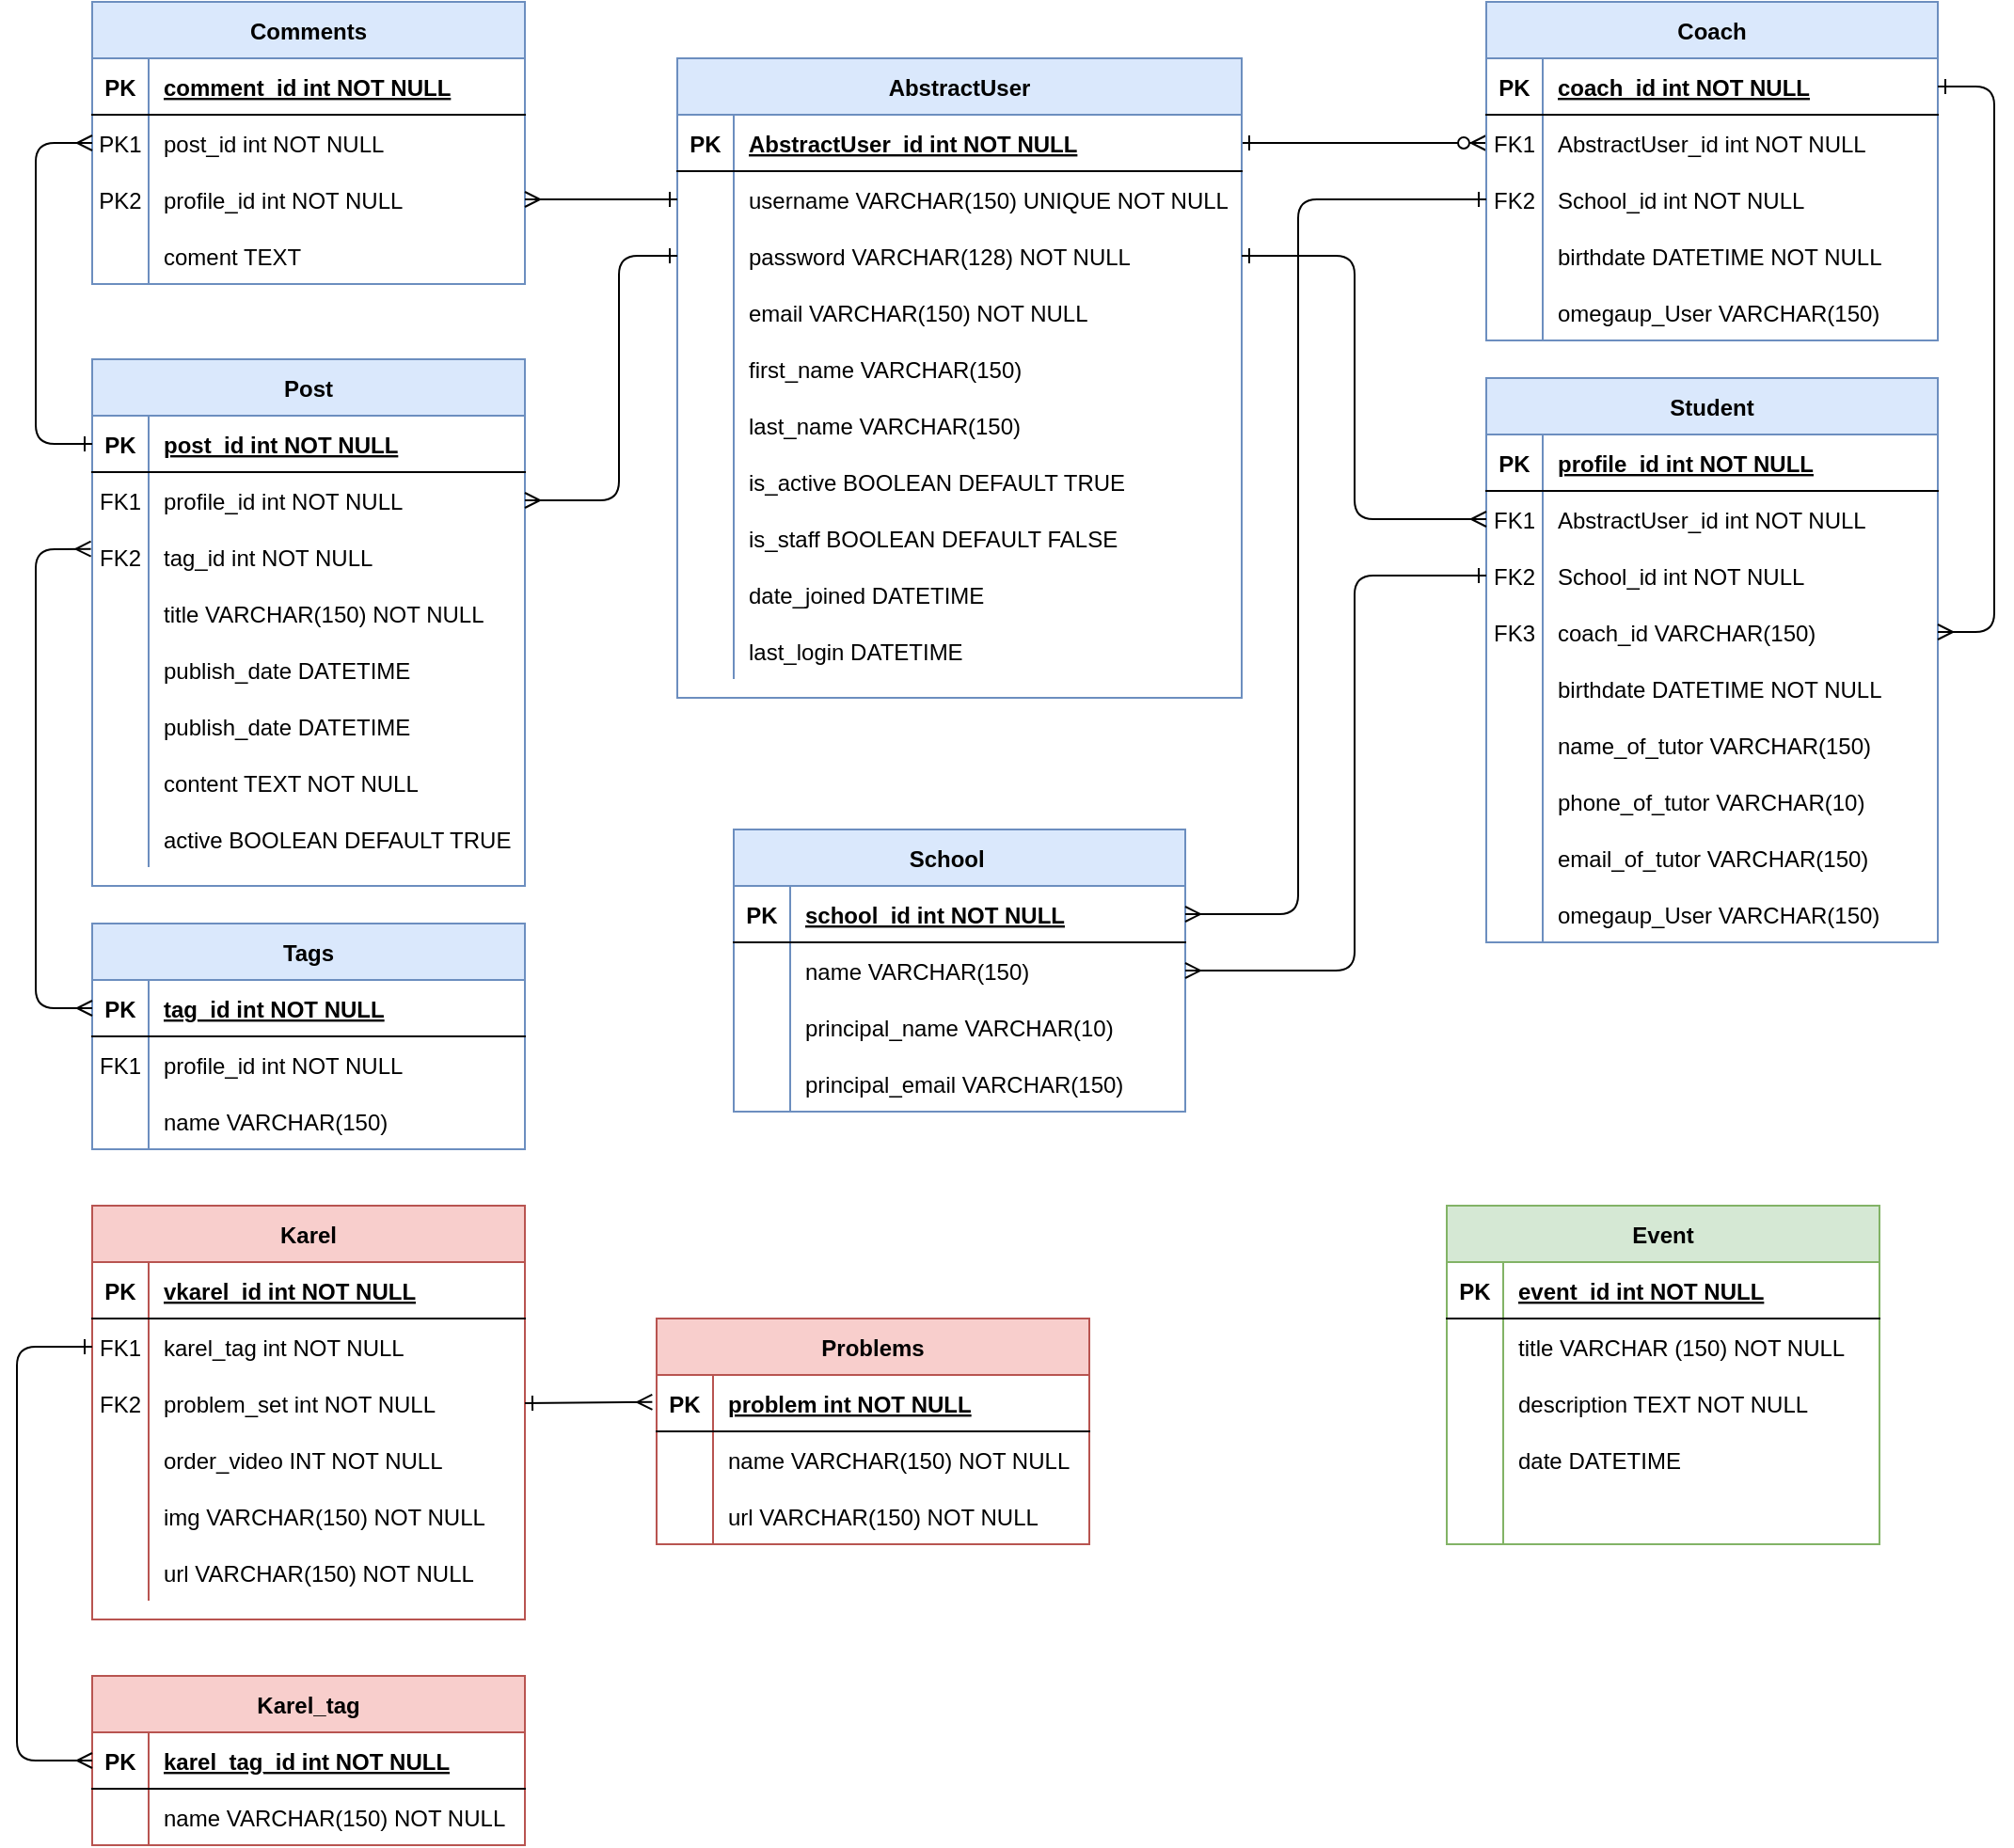 <mxfile version="13.9.0" type="github">
  <diagram id="R2lEEEUBdFMjLlhIrx00" name="Page-1">
    <mxGraphModel dx="3694" dy="1610" grid="1" gridSize="10" guides="1" tooltips="1" connect="1" arrows="1" fold="1" page="1" pageScale="1" pageWidth="850" pageHeight="1100" math="0" shadow="0" extFonts="Permanent Marker^https://fonts.googleapis.com/css?family=Permanent+Marker">
      <root>
        <mxCell id="0" />
        <mxCell id="1" parent="0" />
        <mxCell id="C-vyLk0tnHw3VtMMgP7b-1" value="" style="edgeStyle=entityRelationEdgeStyle;endArrow=ERzeroToMany;startArrow=ERone;endFill=1;startFill=0;entryX=0;entryY=0.5;entryDx=0;entryDy=0;" parent="1" source="C-vyLk0tnHw3VtMMgP7b-24" target="C-vyLk0tnHw3VtMMgP7b-6" edge="1">
          <mxGeometry width="100" height="100" relative="1" as="geometry">
            <mxPoint x="111" y="760" as="sourcePoint" />
            <mxPoint x="211" y="660" as="targetPoint" />
          </mxGeometry>
        </mxCell>
        <mxCell id="C-vyLk0tnHw3VtMMgP7b-2" value="Coach" style="shape=table;startSize=30;container=1;collapsible=1;childLayout=tableLayout;fixedRows=1;rowLines=0;fontStyle=1;align=center;resizeLast=1;fillColor=#dae8fc;strokeColor=#6c8ebf;" parent="1" vertex="1">
          <mxGeometry x="271" y="70" width="240" height="180" as="geometry" />
        </mxCell>
        <mxCell id="C-vyLk0tnHw3VtMMgP7b-3" value="" style="shape=partialRectangle;collapsible=0;dropTarget=0;pointerEvents=0;fillColor=none;points=[[0,0.5],[1,0.5]];portConstraint=eastwest;top=0;left=0;right=0;bottom=1;" parent="C-vyLk0tnHw3VtMMgP7b-2" vertex="1">
          <mxGeometry y="30" width="240" height="30" as="geometry" />
        </mxCell>
        <mxCell id="C-vyLk0tnHw3VtMMgP7b-4" value="PK" style="shape=partialRectangle;overflow=hidden;connectable=0;fillColor=none;top=0;left=0;bottom=0;right=0;fontStyle=1;" parent="C-vyLk0tnHw3VtMMgP7b-3" vertex="1">
          <mxGeometry width="30" height="30" as="geometry" />
        </mxCell>
        <mxCell id="C-vyLk0tnHw3VtMMgP7b-5" value="coach_id int NOT NULL " style="shape=partialRectangle;overflow=hidden;connectable=0;fillColor=none;top=0;left=0;bottom=0;right=0;align=left;spacingLeft=6;fontStyle=5;" parent="C-vyLk0tnHw3VtMMgP7b-3" vertex="1">
          <mxGeometry x="30" width="210" height="30" as="geometry" />
        </mxCell>
        <mxCell id="C-vyLk0tnHw3VtMMgP7b-6" value="" style="shape=partialRectangle;collapsible=0;dropTarget=0;pointerEvents=0;fillColor=none;points=[[0,0.5],[1,0.5]];portConstraint=eastwest;top=0;left=0;right=0;bottom=0;" parent="C-vyLk0tnHw3VtMMgP7b-2" vertex="1">
          <mxGeometry y="60" width="240" height="30" as="geometry" />
        </mxCell>
        <mxCell id="C-vyLk0tnHw3VtMMgP7b-7" value="FK1" style="shape=partialRectangle;overflow=hidden;connectable=0;fillColor=none;top=0;left=0;bottom=0;right=0;" parent="C-vyLk0tnHw3VtMMgP7b-6" vertex="1">
          <mxGeometry width="30" height="30" as="geometry" />
        </mxCell>
        <mxCell id="C-vyLk0tnHw3VtMMgP7b-8" value="AbstractUser_id int NOT NULL" style="shape=partialRectangle;overflow=hidden;connectable=0;fillColor=none;top=0;left=0;bottom=0;right=0;align=left;spacingLeft=6;" parent="C-vyLk0tnHw3VtMMgP7b-6" vertex="1">
          <mxGeometry x="30" width="210" height="30" as="geometry" />
        </mxCell>
        <mxCell id="--BRvfXDEVk3b3rCjcNm-38" value="" style="shape=partialRectangle;collapsible=0;dropTarget=0;pointerEvents=0;fillColor=none;points=[[0,0.5],[1,0.5]];portConstraint=eastwest;top=0;left=0;right=0;bottom=0;" vertex="1" parent="C-vyLk0tnHw3VtMMgP7b-2">
          <mxGeometry y="90" width="240" height="30" as="geometry" />
        </mxCell>
        <mxCell id="--BRvfXDEVk3b3rCjcNm-39" value="FK2" style="shape=partialRectangle;overflow=hidden;connectable=0;fillColor=none;top=0;left=0;bottom=0;right=0;" vertex="1" parent="--BRvfXDEVk3b3rCjcNm-38">
          <mxGeometry width="30" height="30" as="geometry" />
        </mxCell>
        <mxCell id="--BRvfXDEVk3b3rCjcNm-40" value="School_id int NOT NULL" style="shape=partialRectangle;overflow=hidden;connectable=0;fillColor=none;top=0;left=0;bottom=0;right=0;align=left;spacingLeft=6;" vertex="1" parent="--BRvfXDEVk3b3rCjcNm-38">
          <mxGeometry x="30" width="210" height="30" as="geometry" />
        </mxCell>
        <mxCell id="--BRvfXDEVk3b3rCjcNm-26" value="" style="shape=partialRectangle;collapsible=0;dropTarget=0;pointerEvents=0;fillColor=none;points=[[0,0.5],[1,0.5]];portConstraint=eastwest;top=0;left=0;right=0;bottom=0;" vertex="1" parent="C-vyLk0tnHw3VtMMgP7b-2">
          <mxGeometry y="120" width="240" height="30" as="geometry" />
        </mxCell>
        <mxCell id="--BRvfXDEVk3b3rCjcNm-27" value="" style="shape=partialRectangle;overflow=hidden;connectable=0;fillColor=none;top=0;left=0;bottom=0;right=0;" vertex="1" parent="--BRvfXDEVk3b3rCjcNm-26">
          <mxGeometry width="30" height="30" as="geometry" />
        </mxCell>
        <mxCell id="--BRvfXDEVk3b3rCjcNm-28" value="birthdate DATETIME NOT NULL" style="shape=partialRectangle;overflow=hidden;connectable=0;fillColor=none;top=0;left=0;bottom=0;right=0;align=left;spacingLeft=6;" vertex="1" parent="--BRvfXDEVk3b3rCjcNm-26">
          <mxGeometry x="30" width="210" height="30" as="geometry" />
        </mxCell>
        <mxCell id="--BRvfXDEVk3b3rCjcNm-41" value="" style="shape=partialRectangle;collapsible=0;dropTarget=0;pointerEvents=0;fillColor=none;points=[[0,0.5],[1,0.5]];portConstraint=eastwest;top=0;left=0;right=0;bottom=0;" vertex="1" parent="C-vyLk0tnHw3VtMMgP7b-2">
          <mxGeometry y="150" width="240" height="30" as="geometry" />
        </mxCell>
        <mxCell id="--BRvfXDEVk3b3rCjcNm-42" value="" style="shape=partialRectangle;overflow=hidden;connectable=0;fillColor=none;top=0;left=0;bottom=0;right=0;" vertex="1" parent="--BRvfXDEVk3b3rCjcNm-41">
          <mxGeometry width="30" height="30" as="geometry" />
        </mxCell>
        <mxCell id="--BRvfXDEVk3b3rCjcNm-43" value="omegaup_User VARCHAR(150)" style="shape=partialRectangle;overflow=hidden;connectable=0;fillColor=none;top=0;left=0;bottom=0;right=0;align=left;spacingLeft=6;" vertex="1" parent="--BRvfXDEVk3b3rCjcNm-41">
          <mxGeometry x="30" width="210" height="30" as="geometry" />
        </mxCell>
        <mxCell id="C-vyLk0tnHw3VtMMgP7b-23" value="AbstractUser" style="shape=table;startSize=30;container=1;collapsible=1;childLayout=tableLayout;fixedRows=1;rowLines=0;fontStyle=1;align=center;resizeLast=1;fillColor=#dae8fc;strokeColor=#6c8ebf;" parent="1" vertex="1">
          <mxGeometry x="-159" y="100" width="300" height="340" as="geometry" />
        </mxCell>
        <mxCell id="C-vyLk0tnHw3VtMMgP7b-24" value="" style="shape=partialRectangle;collapsible=0;dropTarget=0;pointerEvents=0;fillColor=none;points=[[0,0.5],[1,0.5]];portConstraint=eastwest;top=0;left=0;right=0;bottom=1;" parent="C-vyLk0tnHw3VtMMgP7b-23" vertex="1">
          <mxGeometry y="30" width="300" height="30" as="geometry" />
        </mxCell>
        <mxCell id="C-vyLk0tnHw3VtMMgP7b-25" value="PK" style="shape=partialRectangle;overflow=hidden;connectable=0;fillColor=none;top=0;left=0;bottom=0;right=0;fontStyle=1;" parent="C-vyLk0tnHw3VtMMgP7b-24" vertex="1">
          <mxGeometry width="30" height="30" as="geometry" />
        </mxCell>
        <mxCell id="C-vyLk0tnHw3VtMMgP7b-26" value="AbstractUser_id int NOT NULL " style="shape=partialRectangle;overflow=hidden;connectable=0;fillColor=none;top=0;left=0;bottom=0;right=0;align=left;spacingLeft=6;fontStyle=5;" parent="C-vyLk0tnHw3VtMMgP7b-24" vertex="1">
          <mxGeometry x="30" width="270" height="30" as="geometry" />
        </mxCell>
        <mxCell id="C-vyLk0tnHw3VtMMgP7b-27" value="" style="shape=partialRectangle;collapsible=0;dropTarget=0;pointerEvents=0;fillColor=none;points=[[0,0.5],[1,0.5]];portConstraint=eastwest;top=0;left=0;right=0;bottom=0;" parent="C-vyLk0tnHw3VtMMgP7b-23" vertex="1">
          <mxGeometry y="60" width="300" height="30" as="geometry" />
        </mxCell>
        <mxCell id="C-vyLk0tnHw3VtMMgP7b-28" value="" style="shape=partialRectangle;overflow=hidden;connectable=0;fillColor=none;top=0;left=0;bottom=0;right=0;" parent="C-vyLk0tnHw3VtMMgP7b-27" vertex="1">
          <mxGeometry width="30" height="30" as="geometry" />
        </mxCell>
        <mxCell id="C-vyLk0tnHw3VtMMgP7b-29" value="username VARCHAR(150) UNIQUE NOT NULL" style="shape=partialRectangle;overflow=hidden;connectable=0;fillColor=none;top=0;left=0;bottom=0;right=0;align=left;spacingLeft=6;" parent="C-vyLk0tnHw3VtMMgP7b-27" vertex="1">
          <mxGeometry x="30" width="270" height="30" as="geometry" />
        </mxCell>
        <mxCell id="--BRvfXDEVk3b3rCjcNm-19" value="" style="shape=partialRectangle;collapsible=0;dropTarget=0;pointerEvents=0;fillColor=none;points=[[0,0.5],[1,0.5]];portConstraint=eastwest;top=0;left=0;right=0;bottom=0;" vertex="1" parent="C-vyLk0tnHw3VtMMgP7b-23">
          <mxGeometry y="90" width="300" height="30" as="geometry" />
        </mxCell>
        <mxCell id="--BRvfXDEVk3b3rCjcNm-20" value="" style="shape=partialRectangle;overflow=hidden;connectable=0;fillColor=none;top=0;left=0;bottom=0;right=0;" vertex="1" parent="--BRvfXDEVk3b3rCjcNm-19">
          <mxGeometry width="30" height="30" as="geometry" />
        </mxCell>
        <mxCell id="--BRvfXDEVk3b3rCjcNm-21" value="password VARCHAR(128) NOT NULL" style="shape=partialRectangle;overflow=hidden;connectable=0;fillColor=none;top=0;left=0;bottom=0;right=0;align=left;spacingLeft=6;" vertex="1" parent="--BRvfXDEVk3b3rCjcNm-19">
          <mxGeometry x="30" width="270" height="30" as="geometry" />
        </mxCell>
        <mxCell id="--BRvfXDEVk3b3rCjcNm-7" value="" style="shape=partialRectangle;collapsible=0;dropTarget=0;pointerEvents=0;fillColor=none;points=[[0,0.5],[1,0.5]];portConstraint=eastwest;top=0;left=0;right=0;bottom=0;" vertex="1" parent="C-vyLk0tnHw3VtMMgP7b-23">
          <mxGeometry y="120" width="300" height="30" as="geometry" />
        </mxCell>
        <mxCell id="--BRvfXDEVk3b3rCjcNm-8" value="" style="shape=partialRectangle;overflow=hidden;connectable=0;fillColor=none;top=0;left=0;bottom=0;right=0;" vertex="1" parent="--BRvfXDEVk3b3rCjcNm-7">
          <mxGeometry width="30" height="30" as="geometry" />
        </mxCell>
        <mxCell id="--BRvfXDEVk3b3rCjcNm-9" value="email VARCHAR(150) NOT NULL" style="shape=partialRectangle;overflow=hidden;connectable=0;fillColor=none;top=0;left=0;bottom=0;right=0;align=left;spacingLeft=6;" vertex="1" parent="--BRvfXDEVk3b3rCjcNm-7">
          <mxGeometry x="30" width="270" height="30" as="geometry" />
        </mxCell>
        <mxCell id="--BRvfXDEVk3b3rCjcNm-1" value="" style="shape=partialRectangle;collapsible=0;dropTarget=0;pointerEvents=0;fillColor=none;points=[[0,0.5],[1,0.5]];portConstraint=eastwest;top=0;left=0;right=0;bottom=0;" vertex="1" parent="C-vyLk0tnHw3VtMMgP7b-23">
          <mxGeometry y="150" width="300" height="30" as="geometry" />
        </mxCell>
        <mxCell id="--BRvfXDEVk3b3rCjcNm-2" value="" style="shape=partialRectangle;overflow=hidden;connectable=0;fillColor=none;top=0;left=0;bottom=0;right=0;" vertex="1" parent="--BRvfXDEVk3b3rCjcNm-1">
          <mxGeometry width="30" height="30" as="geometry" />
        </mxCell>
        <mxCell id="--BRvfXDEVk3b3rCjcNm-3" value="first_name VARCHAR(150)" style="shape=partialRectangle;overflow=hidden;connectable=0;fillColor=none;top=0;left=0;bottom=0;right=0;align=left;spacingLeft=6;" vertex="1" parent="--BRvfXDEVk3b3rCjcNm-1">
          <mxGeometry x="30" width="270" height="30" as="geometry" />
        </mxCell>
        <mxCell id="--BRvfXDEVk3b3rCjcNm-4" value="" style="shape=partialRectangle;collapsible=0;dropTarget=0;pointerEvents=0;fillColor=none;points=[[0,0.5],[1,0.5]];portConstraint=eastwest;top=0;left=0;right=0;bottom=0;" vertex="1" parent="C-vyLk0tnHw3VtMMgP7b-23">
          <mxGeometry y="180" width="300" height="30" as="geometry" />
        </mxCell>
        <mxCell id="--BRvfXDEVk3b3rCjcNm-5" value="" style="shape=partialRectangle;overflow=hidden;connectable=0;fillColor=none;top=0;left=0;bottom=0;right=0;" vertex="1" parent="--BRvfXDEVk3b3rCjcNm-4">
          <mxGeometry width="30" height="30" as="geometry" />
        </mxCell>
        <mxCell id="--BRvfXDEVk3b3rCjcNm-6" value="last_name VARCHAR(150) " style="shape=partialRectangle;overflow=hidden;connectable=0;fillColor=none;top=0;left=0;bottom=0;right=0;align=left;spacingLeft=6;" vertex="1" parent="--BRvfXDEVk3b3rCjcNm-4">
          <mxGeometry x="30" width="270" height="30" as="geometry" />
        </mxCell>
        <mxCell id="--BRvfXDEVk3b3rCjcNm-13" value="" style="shape=partialRectangle;collapsible=0;dropTarget=0;pointerEvents=0;fillColor=none;points=[[0,0.5],[1,0.5]];portConstraint=eastwest;top=0;left=0;right=0;bottom=0;" vertex="1" parent="C-vyLk0tnHw3VtMMgP7b-23">
          <mxGeometry y="210" width="300" height="30" as="geometry" />
        </mxCell>
        <mxCell id="--BRvfXDEVk3b3rCjcNm-14" value="" style="shape=partialRectangle;overflow=hidden;connectable=0;fillColor=none;top=0;left=0;bottom=0;right=0;" vertex="1" parent="--BRvfXDEVk3b3rCjcNm-13">
          <mxGeometry width="30" height="30" as="geometry" />
        </mxCell>
        <mxCell id="--BRvfXDEVk3b3rCjcNm-15" value="is_active BOOLEAN DEFAULT TRUE" style="shape=partialRectangle;overflow=hidden;connectable=0;fillColor=none;top=0;left=0;bottom=0;right=0;align=left;spacingLeft=6;" vertex="1" parent="--BRvfXDEVk3b3rCjcNm-13">
          <mxGeometry x="30" width="270" height="30" as="geometry" />
        </mxCell>
        <mxCell id="--BRvfXDEVk3b3rCjcNm-10" value="" style="shape=partialRectangle;collapsible=0;dropTarget=0;pointerEvents=0;fillColor=none;points=[[0,0.5],[1,0.5]];portConstraint=eastwest;top=0;left=0;right=0;bottom=0;" vertex="1" parent="C-vyLk0tnHw3VtMMgP7b-23">
          <mxGeometry y="240" width="300" height="30" as="geometry" />
        </mxCell>
        <mxCell id="--BRvfXDEVk3b3rCjcNm-11" value="" style="shape=partialRectangle;overflow=hidden;connectable=0;fillColor=none;top=0;left=0;bottom=0;right=0;" vertex="1" parent="--BRvfXDEVk3b3rCjcNm-10">
          <mxGeometry width="30" height="30" as="geometry" />
        </mxCell>
        <mxCell id="--BRvfXDEVk3b3rCjcNm-12" value="is_staff BOOLEAN DEFAULT FALSE" style="shape=partialRectangle;overflow=hidden;connectable=0;fillColor=none;top=0;left=0;bottom=0;right=0;align=left;spacingLeft=6;" vertex="1" parent="--BRvfXDEVk3b3rCjcNm-10">
          <mxGeometry x="30" width="270" height="30" as="geometry" />
        </mxCell>
        <mxCell id="--BRvfXDEVk3b3rCjcNm-16" value="" style="shape=partialRectangle;collapsible=0;dropTarget=0;pointerEvents=0;fillColor=none;points=[[0,0.5],[1,0.5]];portConstraint=eastwest;top=0;left=0;right=0;bottom=0;" vertex="1" parent="C-vyLk0tnHw3VtMMgP7b-23">
          <mxGeometry y="270" width="300" height="30" as="geometry" />
        </mxCell>
        <mxCell id="--BRvfXDEVk3b3rCjcNm-17" value="" style="shape=partialRectangle;overflow=hidden;connectable=0;fillColor=none;top=0;left=0;bottom=0;right=0;" vertex="1" parent="--BRvfXDEVk3b3rCjcNm-16">
          <mxGeometry width="30" height="30" as="geometry" />
        </mxCell>
        <mxCell id="--BRvfXDEVk3b3rCjcNm-18" value="date_joined DATETIME " style="shape=partialRectangle;overflow=hidden;connectable=0;fillColor=none;top=0;left=0;bottom=0;right=0;align=left;spacingLeft=6;" vertex="1" parent="--BRvfXDEVk3b3rCjcNm-16">
          <mxGeometry x="30" width="270" height="30" as="geometry" />
        </mxCell>
        <mxCell id="--BRvfXDEVk3b3rCjcNm-22" value="" style="shape=partialRectangle;collapsible=0;dropTarget=0;pointerEvents=0;fillColor=none;points=[[0,0.5],[1,0.5]];portConstraint=eastwest;top=0;left=0;right=0;bottom=0;" vertex="1" parent="C-vyLk0tnHw3VtMMgP7b-23">
          <mxGeometry y="300" width="300" height="30" as="geometry" />
        </mxCell>
        <mxCell id="--BRvfXDEVk3b3rCjcNm-23" value="" style="shape=partialRectangle;overflow=hidden;connectable=0;fillColor=none;top=0;left=0;bottom=0;right=0;" vertex="1" parent="--BRvfXDEVk3b3rCjcNm-22">
          <mxGeometry width="30" height="30" as="geometry" />
        </mxCell>
        <mxCell id="--BRvfXDEVk3b3rCjcNm-24" value="last_login DATETIME " style="shape=partialRectangle;overflow=hidden;connectable=0;fillColor=none;top=0;left=0;bottom=0;right=0;align=left;spacingLeft=6;" vertex="1" parent="--BRvfXDEVk3b3rCjcNm-22">
          <mxGeometry x="30" width="270" height="30" as="geometry" />
        </mxCell>
        <mxCell id="--BRvfXDEVk3b3rCjcNm-44" value="School    " style="shape=table;startSize=30;container=1;collapsible=1;childLayout=tableLayout;fixedRows=1;rowLines=0;fontStyle=1;align=center;resizeLast=1;fillColor=#dae8fc;strokeColor=#6c8ebf;" vertex="1" parent="1">
          <mxGeometry x="-129" y="510" width="240" height="150" as="geometry" />
        </mxCell>
        <mxCell id="--BRvfXDEVk3b3rCjcNm-45" value="" style="shape=partialRectangle;collapsible=0;dropTarget=0;pointerEvents=0;fillColor=none;points=[[0,0.5],[1,0.5]];portConstraint=eastwest;top=0;left=0;right=0;bottom=1;" vertex="1" parent="--BRvfXDEVk3b3rCjcNm-44">
          <mxGeometry y="30" width="240" height="30" as="geometry" />
        </mxCell>
        <mxCell id="--BRvfXDEVk3b3rCjcNm-46" value="PK" style="shape=partialRectangle;overflow=hidden;connectable=0;fillColor=none;top=0;left=0;bottom=0;right=0;fontStyle=1;" vertex="1" parent="--BRvfXDEVk3b3rCjcNm-45">
          <mxGeometry width="30" height="30" as="geometry" />
        </mxCell>
        <mxCell id="--BRvfXDEVk3b3rCjcNm-47" value="school_id int NOT NULL " style="shape=partialRectangle;overflow=hidden;connectable=0;fillColor=none;top=0;left=0;bottom=0;right=0;align=left;spacingLeft=6;fontStyle=5;" vertex="1" parent="--BRvfXDEVk3b3rCjcNm-45">
          <mxGeometry x="30" width="210" height="30" as="geometry" />
        </mxCell>
        <mxCell id="--BRvfXDEVk3b3rCjcNm-60" value="" style="shape=partialRectangle;collapsible=0;dropTarget=0;pointerEvents=0;fillColor=none;points=[[0,0.5],[1,0.5]];portConstraint=eastwest;top=0;left=0;right=0;bottom=0;" vertex="1" parent="--BRvfXDEVk3b3rCjcNm-44">
          <mxGeometry y="60" width="240" height="30" as="geometry" />
        </mxCell>
        <mxCell id="--BRvfXDEVk3b3rCjcNm-61" value="" style="shape=partialRectangle;overflow=hidden;connectable=0;fillColor=none;top=0;left=0;bottom=0;right=0;" vertex="1" parent="--BRvfXDEVk3b3rCjcNm-60">
          <mxGeometry width="30" height="30" as="geometry" />
        </mxCell>
        <mxCell id="--BRvfXDEVk3b3rCjcNm-62" value="name VARCHAR(150)" style="shape=partialRectangle;overflow=hidden;connectable=0;fillColor=none;top=0;left=0;bottom=0;right=0;align=left;spacingLeft=6;" vertex="1" parent="--BRvfXDEVk3b3rCjcNm-60">
          <mxGeometry x="30" width="210" height="30" as="geometry" />
        </mxCell>
        <mxCell id="--BRvfXDEVk3b3rCjcNm-63" value="" style="shape=partialRectangle;collapsible=0;dropTarget=0;pointerEvents=0;fillColor=none;points=[[0,0.5],[1,0.5]];portConstraint=eastwest;top=0;left=0;right=0;bottom=0;" vertex="1" parent="--BRvfXDEVk3b3rCjcNm-44">
          <mxGeometry y="90" width="240" height="30" as="geometry" />
        </mxCell>
        <mxCell id="--BRvfXDEVk3b3rCjcNm-64" value="" style="shape=partialRectangle;overflow=hidden;connectable=0;fillColor=none;top=0;left=0;bottom=0;right=0;" vertex="1" parent="--BRvfXDEVk3b3rCjcNm-63">
          <mxGeometry width="30" height="30" as="geometry" />
        </mxCell>
        <mxCell id="--BRvfXDEVk3b3rCjcNm-65" value="principal_name VARCHAR(10)" style="shape=partialRectangle;overflow=hidden;connectable=0;fillColor=none;top=0;left=0;bottom=0;right=0;align=left;spacingLeft=6;" vertex="1" parent="--BRvfXDEVk3b3rCjcNm-63">
          <mxGeometry x="30" width="210" height="30" as="geometry" />
        </mxCell>
        <mxCell id="--BRvfXDEVk3b3rCjcNm-66" value="" style="shape=partialRectangle;collapsible=0;dropTarget=0;pointerEvents=0;fillColor=none;points=[[0,0.5],[1,0.5]];portConstraint=eastwest;top=0;left=0;right=0;bottom=0;" vertex="1" parent="--BRvfXDEVk3b3rCjcNm-44">
          <mxGeometry y="120" width="240" height="30" as="geometry" />
        </mxCell>
        <mxCell id="--BRvfXDEVk3b3rCjcNm-67" value="" style="shape=partialRectangle;overflow=hidden;connectable=0;fillColor=none;top=0;left=0;bottom=0;right=0;" vertex="1" parent="--BRvfXDEVk3b3rCjcNm-66">
          <mxGeometry width="30" height="30" as="geometry" />
        </mxCell>
        <mxCell id="--BRvfXDEVk3b3rCjcNm-68" value="principal_email VARCHAR(150)" style="shape=partialRectangle;overflow=hidden;connectable=0;fillColor=none;top=0;left=0;bottom=0;right=0;align=left;spacingLeft=6;" vertex="1" parent="--BRvfXDEVk3b3rCjcNm-66">
          <mxGeometry x="30" width="210" height="30" as="geometry" />
        </mxCell>
        <mxCell id="--BRvfXDEVk3b3rCjcNm-73" value="Post" style="shape=table;startSize=30;container=1;collapsible=1;childLayout=tableLayout;fixedRows=1;rowLines=0;fontStyle=1;align=center;resizeLast=1;fillColor=#dae8fc;strokeColor=#6c8ebf;" vertex="1" parent="1">
          <mxGeometry x="-470" y="260" width="230" height="280" as="geometry" />
        </mxCell>
        <mxCell id="--BRvfXDEVk3b3rCjcNm-74" value="" style="shape=partialRectangle;collapsible=0;dropTarget=0;pointerEvents=0;fillColor=none;points=[[0,0.5],[1,0.5]];portConstraint=eastwest;top=0;left=0;right=0;bottom=1;" vertex="1" parent="--BRvfXDEVk3b3rCjcNm-73">
          <mxGeometry y="30" width="230" height="30" as="geometry" />
        </mxCell>
        <mxCell id="--BRvfXDEVk3b3rCjcNm-75" value="PK" style="shape=partialRectangle;overflow=hidden;connectable=0;fillColor=none;top=0;left=0;bottom=0;right=0;fontStyle=1;" vertex="1" parent="--BRvfXDEVk3b3rCjcNm-74">
          <mxGeometry width="30" height="30" as="geometry" />
        </mxCell>
        <mxCell id="--BRvfXDEVk3b3rCjcNm-76" value="post_id int NOT NULL " style="shape=partialRectangle;overflow=hidden;connectable=0;fillColor=none;top=0;left=0;bottom=0;right=0;align=left;spacingLeft=6;fontStyle=5;" vertex="1" parent="--BRvfXDEVk3b3rCjcNm-74">
          <mxGeometry x="30" width="200" height="30" as="geometry" />
        </mxCell>
        <mxCell id="--BRvfXDEVk3b3rCjcNm-77" value="" style="shape=partialRectangle;collapsible=0;dropTarget=0;pointerEvents=0;fillColor=none;points=[[0,0.5],[1,0.5]];portConstraint=eastwest;top=0;left=0;right=0;bottom=0;" vertex="1" parent="--BRvfXDEVk3b3rCjcNm-73">
          <mxGeometry y="60" width="230" height="30" as="geometry" />
        </mxCell>
        <mxCell id="--BRvfXDEVk3b3rCjcNm-78" value="FK1" style="shape=partialRectangle;overflow=hidden;connectable=0;fillColor=none;top=0;left=0;bottom=0;right=0;" vertex="1" parent="--BRvfXDEVk3b3rCjcNm-77">
          <mxGeometry width="30" height="30" as="geometry" />
        </mxCell>
        <mxCell id="--BRvfXDEVk3b3rCjcNm-79" value="profile_id int NOT NULL" style="shape=partialRectangle;overflow=hidden;connectable=0;fillColor=none;top=0;left=0;bottom=0;right=0;align=left;spacingLeft=6;" vertex="1" parent="--BRvfXDEVk3b3rCjcNm-77">
          <mxGeometry x="30" width="200" height="30" as="geometry" />
        </mxCell>
        <mxCell id="--BRvfXDEVk3b3rCjcNm-101" value="" style="shape=partialRectangle;collapsible=0;dropTarget=0;pointerEvents=0;fillColor=none;points=[[0,0.5],[1,0.5]];portConstraint=eastwest;top=0;left=0;right=0;bottom=0;" vertex="1" parent="--BRvfXDEVk3b3rCjcNm-73">
          <mxGeometry y="90" width="230" height="30" as="geometry" />
        </mxCell>
        <mxCell id="--BRvfXDEVk3b3rCjcNm-102" value="FK2" style="shape=partialRectangle;overflow=hidden;connectable=0;fillColor=none;top=0;left=0;bottom=0;right=0;" vertex="1" parent="--BRvfXDEVk3b3rCjcNm-101">
          <mxGeometry width="30" height="30" as="geometry" />
        </mxCell>
        <mxCell id="--BRvfXDEVk3b3rCjcNm-103" value="tag_id int NOT NULL" style="shape=partialRectangle;overflow=hidden;connectable=0;fillColor=none;top=0;left=0;bottom=0;right=0;align=left;spacingLeft=6;" vertex="1" parent="--BRvfXDEVk3b3rCjcNm-101">
          <mxGeometry x="30" width="200" height="30" as="geometry" />
        </mxCell>
        <mxCell id="--BRvfXDEVk3b3rCjcNm-83" value="" style="shape=partialRectangle;collapsible=0;dropTarget=0;pointerEvents=0;fillColor=none;points=[[0,0.5],[1,0.5]];portConstraint=eastwest;top=0;left=0;right=0;bottom=0;" vertex="1" parent="--BRvfXDEVk3b3rCjcNm-73">
          <mxGeometry y="120" width="230" height="30" as="geometry" />
        </mxCell>
        <mxCell id="--BRvfXDEVk3b3rCjcNm-84" value="" style="shape=partialRectangle;overflow=hidden;connectable=0;fillColor=none;top=0;left=0;bottom=0;right=0;" vertex="1" parent="--BRvfXDEVk3b3rCjcNm-83">
          <mxGeometry width="30" height="30" as="geometry" />
        </mxCell>
        <mxCell id="--BRvfXDEVk3b3rCjcNm-85" value="title VARCHAR(150) NOT NULL" style="shape=partialRectangle;overflow=hidden;connectable=0;fillColor=none;top=0;left=0;bottom=0;right=0;align=left;spacingLeft=6;" vertex="1" parent="--BRvfXDEVk3b3rCjcNm-83">
          <mxGeometry x="30" width="200" height="30" as="geometry" />
        </mxCell>
        <mxCell id="--BRvfXDEVk3b3rCjcNm-139" value="" style="shape=partialRectangle;collapsible=0;dropTarget=0;pointerEvents=0;fillColor=none;points=[[0,0.5],[1,0.5]];portConstraint=eastwest;top=0;left=0;right=0;bottom=0;" vertex="1" parent="--BRvfXDEVk3b3rCjcNm-73">
          <mxGeometry y="150" width="230" height="30" as="geometry" />
        </mxCell>
        <mxCell id="--BRvfXDEVk3b3rCjcNm-140" value="" style="shape=partialRectangle;overflow=hidden;connectable=0;fillColor=none;top=0;left=0;bottom=0;right=0;" vertex="1" parent="--BRvfXDEVk3b3rCjcNm-139">
          <mxGeometry width="30" height="30" as="geometry" />
        </mxCell>
        <mxCell id="--BRvfXDEVk3b3rCjcNm-141" value="publish_date DATETIME" style="shape=partialRectangle;overflow=hidden;connectable=0;fillColor=none;top=0;left=0;bottom=0;right=0;align=left;spacingLeft=6;" vertex="1" parent="--BRvfXDEVk3b3rCjcNm-139">
          <mxGeometry x="30" width="200" height="30" as="geometry" />
        </mxCell>
        <mxCell id="--BRvfXDEVk3b3rCjcNm-86" value="" style="shape=partialRectangle;collapsible=0;dropTarget=0;pointerEvents=0;fillColor=none;points=[[0,0.5],[1,0.5]];portConstraint=eastwest;top=0;left=0;right=0;bottom=0;" vertex="1" parent="--BRvfXDEVk3b3rCjcNm-73">
          <mxGeometry y="180" width="230" height="30" as="geometry" />
        </mxCell>
        <mxCell id="--BRvfXDEVk3b3rCjcNm-87" value="" style="shape=partialRectangle;overflow=hidden;connectable=0;fillColor=none;top=0;left=0;bottom=0;right=0;" vertex="1" parent="--BRvfXDEVk3b3rCjcNm-86">
          <mxGeometry width="30" height="30" as="geometry" />
        </mxCell>
        <mxCell id="--BRvfXDEVk3b3rCjcNm-88" value="publish_date DATETIME" style="shape=partialRectangle;overflow=hidden;connectable=0;fillColor=none;top=0;left=0;bottom=0;right=0;align=left;spacingLeft=6;" vertex="1" parent="--BRvfXDEVk3b3rCjcNm-86">
          <mxGeometry x="30" width="200" height="30" as="geometry" />
        </mxCell>
        <mxCell id="--BRvfXDEVk3b3rCjcNm-89" value="" style="shape=partialRectangle;collapsible=0;dropTarget=0;pointerEvents=0;fillColor=none;points=[[0,0.5],[1,0.5]];portConstraint=eastwest;top=0;left=0;right=0;bottom=0;" vertex="1" parent="--BRvfXDEVk3b3rCjcNm-73">
          <mxGeometry y="210" width="230" height="30" as="geometry" />
        </mxCell>
        <mxCell id="--BRvfXDEVk3b3rCjcNm-90" value="" style="shape=partialRectangle;overflow=hidden;connectable=0;fillColor=none;top=0;left=0;bottom=0;right=0;" vertex="1" parent="--BRvfXDEVk3b3rCjcNm-89">
          <mxGeometry width="30" height="30" as="geometry" />
        </mxCell>
        <mxCell id="--BRvfXDEVk3b3rCjcNm-91" value="content TEXT NOT NULL" style="shape=partialRectangle;overflow=hidden;connectable=0;fillColor=none;top=0;left=0;bottom=0;right=0;align=left;spacingLeft=6;" vertex="1" parent="--BRvfXDEVk3b3rCjcNm-89">
          <mxGeometry x="30" width="200" height="30" as="geometry" />
        </mxCell>
        <mxCell id="--BRvfXDEVk3b3rCjcNm-92" value="" style="shape=partialRectangle;collapsible=0;dropTarget=0;pointerEvents=0;fillColor=none;points=[[0,0.5],[1,0.5]];portConstraint=eastwest;top=0;left=0;right=0;bottom=0;" vertex="1" parent="--BRvfXDEVk3b3rCjcNm-73">
          <mxGeometry y="240" width="230" height="30" as="geometry" />
        </mxCell>
        <mxCell id="--BRvfXDEVk3b3rCjcNm-93" value="" style="shape=partialRectangle;overflow=hidden;connectable=0;fillColor=none;top=0;left=0;bottom=0;right=0;" vertex="1" parent="--BRvfXDEVk3b3rCjcNm-92">
          <mxGeometry width="30" height="30" as="geometry" />
        </mxCell>
        <mxCell id="--BRvfXDEVk3b3rCjcNm-94" value="active BOOLEAN DEFAULT TRUE" style="shape=partialRectangle;overflow=hidden;connectable=0;fillColor=none;top=0;left=0;bottom=0;right=0;align=left;spacingLeft=6;" vertex="1" parent="--BRvfXDEVk3b3rCjcNm-92">
          <mxGeometry x="30" width="200" height="30" as="geometry" />
        </mxCell>
        <mxCell id="--BRvfXDEVk3b3rCjcNm-105" value="Tags" style="shape=table;startSize=30;container=1;collapsible=1;childLayout=tableLayout;fixedRows=1;rowLines=0;fontStyle=1;align=center;resizeLast=1;fillColor=#dae8fc;strokeColor=#6c8ebf;" vertex="1" parent="1">
          <mxGeometry x="-470" y="560" width="230" height="120" as="geometry" />
        </mxCell>
        <mxCell id="--BRvfXDEVk3b3rCjcNm-106" value="" style="shape=partialRectangle;collapsible=0;dropTarget=0;pointerEvents=0;fillColor=none;points=[[0,0.5],[1,0.5]];portConstraint=eastwest;top=0;left=0;right=0;bottom=1;" vertex="1" parent="--BRvfXDEVk3b3rCjcNm-105">
          <mxGeometry y="30" width="230" height="30" as="geometry" />
        </mxCell>
        <mxCell id="--BRvfXDEVk3b3rCjcNm-107" value="PK" style="shape=partialRectangle;overflow=hidden;connectable=0;fillColor=none;top=0;left=0;bottom=0;right=0;fontStyle=1;" vertex="1" parent="--BRvfXDEVk3b3rCjcNm-106">
          <mxGeometry width="30" height="30" as="geometry" />
        </mxCell>
        <mxCell id="--BRvfXDEVk3b3rCjcNm-108" value="tag_id int NOT NULL " style="shape=partialRectangle;overflow=hidden;connectable=0;fillColor=none;top=0;left=0;bottom=0;right=0;align=left;spacingLeft=6;fontStyle=5;" vertex="1" parent="--BRvfXDEVk3b3rCjcNm-106">
          <mxGeometry x="30" width="200" height="30" as="geometry" />
        </mxCell>
        <mxCell id="--BRvfXDEVk3b3rCjcNm-109" value="" style="shape=partialRectangle;collapsible=0;dropTarget=0;pointerEvents=0;fillColor=none;points=[[0,0.5],[1,0.5]];portConstraint=eastwest;top=0;left=0;right=0;bottom=0;" vertex="1" parent="--BRvfXDEVk3b3rCjcNm-105">
          <mxGeometry y="60" width="230" height="30" as="geometry" />
        </mxCell>
        <mxCell id="--BRvfXDEVk3b3rCjcNm-110" value="FK1" style="shape=partialRectangle;overflow=hidden;connectable=0;fillColor=none;top=0;left=0;bottom=0;right=0;" vertex="1" parent="--BRvfXDEVk3b3rCjcNm-109">
          <mxGeometry width="30" height="30" as="geometry" />
        </mxCell>
        <mxCell id="--BRvfXDEVk3b3rCjcNm-111" value="profile_id int NOT NULL" style="shape=partialRectangle;overflow=hidden;connectable=0;fillColor=none;top=0;left=0;bottom=0;right=0;align=left;spacingLeft=6;" vertex="1" parent="--BRvfXDEVk3b3rCjcNm-109">
          <mxGeometry x="30" width="200" height="30" as="geometry" />
        </mxCell>
        <mxCell id="--BRvfXDEVk3b3rCjcNm-112" value="" style="shape=partialRectangle;collapsible=0;dropTarget=0;pointerEvents=0;fillColor=none;points=[[0,0.5],[1,0.5]];portConstraint=eastwest;top=0;left=0;right=0;bottom=0;" vertex="1" parent="--BRvfXDEVk3b3rCjcNm-105">
          <mxGeometry y="90" width="230" height="30" as="geometry" />
        </mxCell>
        <mxCell id="--BRvfXDEVk3b3rCjcNm-113" value="" style="shape=partialRectangle;overflow=hidden;connectable=0;fillColor=none;top=0;left=0;bottom=0;right=0;" vertex="1" parent="--BRvfXDEVk3b3rCjcNm-112">
          <mxGeometry width="30" height="30" as="geometry" />
        </mxCell>
        <mxCell id="--BRvfXDEVk3b3rCjcNm-114" value="name VARCHAR(150)" style="shape=partialRectangle;overflow=hidden;connectable=0;fillColor=none;top=0;left=0;bottom=0;right=0;align=left;spacingLeft=6;" vertex="1" parent="--BRvfXDEVk3b3rCjcNm-112">
          <mxGeometry x="30" width="200" height="30" as="geometry" />
        </mxCell>
        <mxCell id="--BRvfXDEVk3b3rCjcNm-123" value="" style="endArrow=ERmany;html=1;entryX=-0.003;entryY=0.362;entryDx=0;entryDy=0;entryPerimeter=0;exitX=0;exitY=0.5;exitDx=0;exitDy=0;startArrow=ERmany;startFill=0;endFill=0;" edge="1" parent="1" source="--BRvfXDEVk3b3rCjcNm-106" target="--BRvfXDEVk3b3rCjcNm-101">
          <mxGeometry width="50" height="50" relative="1" as="geometry">
            <mxPoint x="-440" y="520" as="sourcePoint" />
            <mxPoint x="-390" y="470" as="targetPoint" />
            <Array as="points">
              <mxPoint x="-500" y="605" />
              <mxPoint x="-500" y="361" />
            </Array>
          </mxGeometry>
        </mxCell>
        <mxCell id="--BRvfXDEVk3b3rCjcNm-124" value="Comments" style="shape=table;startSize=30;container=1;collapsible=1;childLayout=tableLayout;fixedRows=1;rowLines=0;fontStyle=1;align=center;resizeLast=1;fillColor=#dae8fc;strokeColor=#6c8ebf;" vertex="1" parent="1">
          <mxGeometry x="-470" y="70" width="230" height="150" as="geometry" />
        </mxCell>
        <mxCell id="--BRvfXDEVk3b3rCjcNm-125" value="" style="shape=partialRectangle;collapsible=0;dropTarget=0;pointerEvents=0;fillColor=none;points=[[0,0.5],[1,0.5]];portConstraint=eastwest;top=0;left=0;right=0;bottom=1;" vertex="1" parent="--BRvfXDEVk3b3rCjcNm-124">
          <mxGeometry y="30" width="230" height="30" as="geometry" />
        </mxCell>
        <mxCell id="--BRvfXDEVk3b3rCjcNm-126" value="PK" style="shape=partialRectangle;overflow=hidden;connectable=0;fillColor=none;top=0;left=0;bottom=0;right=0;fontStyle=1;" vertex="1" parent="--BRvfXDEVk3b3rCjcNm-125">
          <mxGeometry width="30" height="30" as="geometry" />
        </mxCell>
        <mxCell id="--BRvfXDEVk3b3rCjcNm-127" value="comment_id int NOT NULL " style="shape=partialRectangle;overflow=hidden;connectable=0;fillColor=none;top=0;left=0;bottom=0;right=0;align=left;spacingLeft=6;fontStyle=5;" vertex="1" parent="--BRvfXDEVk3b3rCjcNm-125">
          <mxGeometry x="30" width="200" height="30" as="geometry" />
        </mxCell>
        <mxCell id="--BRvfXDEVk3b3rCjcNm-131" value="" style="shape=partialRectangle;collapsible=0;dropTarget=0;pointerEvents=0;fillColor=none;points=[[0,0.5],[1,0.5]];portConstraint=eastwest;top=0;left=0;right=0;bottom=0;" vertex="1" parent="--BRvfXDEVk3b3rCjcNm-124">
          <mxGeometry y="60" width="230" height="30" as="geometry" />
        </mxCell>
        <mxCell id="--BRvfXDEVk3b3rCjcNm-132" value="PK1" style="shape=partialRectangle;overflow=hidden;connectable=0;fillColor=none;top=0;left=0;bottom=0;right=0;" vertex="1" parent="--BRvfXDEVk3b3rCjcNm-131">
          <mxGeometry width="30" height="30" as="geometry" />
        </mxCell>
        <mxCell id="--BRvfXDEVk3b3rCjcNm-133" value="post_id int NOT NULL" style="shape=partialRectangle;overflow=hidden;connectable=0;fillColor=none;top=0;left=0;bottom=0;right=0;align=left;spacingLeft=6;" vertex="1" parent="--BRvfXDEVk3b3rCjcNm-131">
          <mxGeometry x="30" width="200" height="30" as="geometry" />
        </mxCell>
        <mxCell id="--BRvfXDEVk3b3rCjcNm-134" value="" style="shape=partialRectangle;collapsible=0;dropTarget=0;pointerEvents=0;fillColor=none;points=[[0,0.5],[1,0.5]];portConstraint=eastwest;top=0;left=0;right=0;bottom=0;" vertex="1" parent="--BRvfXDEVk3b3rCjcNm-124">
          <mxGeometry y="90" width="230" height="30" as="geometry" />
        </mxCell>
        <mxCell id="--BRvfXDEVk3b3rCjcNm-135" value="PK2" style="shape=partialRectangle;overflow=hidden;connectable=0;fillColor=none;top=0;left=0;bottom=0;right=0;" vertex="1" parent="--BRvfXDEVk3b3rCjcNm-134">
          <mxGeometry width="30" height="30" as="geometry" />
        </mxCell>
        <mxCell id="--BRvfXDEVk3b3rCjcNm-136" value="profile_id int NOT NULL" style="shape=partialRectangle;overflow=hidden;connectable=0;fillColor=none;top=0;left=0;bottom=0;right=0;align=left;spacingLeft=6;" vertex="1" parent="--BRvfXDEVk3b3rCjcNm-134">
          <mxGeometry x="30" width="200" height="30" as="geometry" />
        </mxCell>
        <mxCell id="--BRvfXDEVk3b3rCjcNm-128" value="" style="shape=partialRectangle;collapsible=0;dropTarget=0;pointerEvents=0;fillColor=none;points=[[0,0.5],[1,0.5]];portConstraint=eastwest;top=0;left=0;right=0;bottom=0;" vertex="1" parent="--BRvfXDEVk3b3rCjcNm-124">
          <mxGeometry y="120" width="230" height="30" as="geometry" />
        </mxCell>
        <mxCell id="--BRvfXDEVk3b3rCjcNm-129" value="" style="shape=partialRectangle;overflow=hidden;connectable=0;fillColor=none;top=0;left=0;bottom=0;right=0;" vertex="1" parent="--BRvfXDEVk3b3rCjcNm-128">
          <mxGeometry width="30" height="30" as="geometry" />
        </mxCell>
        <mxCell id="--BRvfXDEVk3b3rCjcNm-130" value="coment TEXT" style="shape=partialRectangle;overflow=hidden;connectable=0;fillColor=none;top=0;left=0;bottom=0;right=0;align=left;spacingLeft=6;" vertex="1" parent="--BRvfXDEVk3b3rCjcNm-128">
          <mxGeometry x="30" width="200" height="30" as="geometry" />
        </mxCell>
        <mxCell id="--BRvfXDEVk3b3rCjcNm-137" value="" style="endArrow=ERmany;html=1;entryX=1;entryY=0.5;entryDx=0;entryDy=0;startArrow=ERone;startFill=0;endFill=0;exitX=0;exitY=0.5;exitDx=0;exitDy=0;" edge="1" parent="1" source="C-vyLk0tnHw3VtMMgP7b-27" target="--BRvfXDEVk3b3rCjcNm-134">
          <mxGeometry width="50" height="50" relative="1" as="geometry">
            <mxPoint x="-510" y="170" as="sourcePoint" />
            <mxPoint x="310" y="230" as="targetPoint" />
            <Array as="points">
              <mxPoint x="-180" y="175" />
            </Array>
          </mxGeometry>
        </mxCell>
        <mxCell id="--BRvfXDEVk3b3rCjcNm-138" value="" style="endArrow=ERmany;html=1;entryX=0;entryY=0.5;entryDx=0;entryDy=0;exitX=0;exitY=0.5;exitDx=0;exitDy=0;startArrow=ERone;startFill=0;endFill=0;" edge="1" parent="1" source="--BRvfXDEVk3b3rCjcNm-74" target="--BRvfXDEVk3b3rCjcNm-131">
          <mxGeometry width="50" height="50" relative="1" as="geometry">
            <mxPoint x="-520" y="210" as="sourcePoint" />
            <mxPoint x="-470" y="160" as="targetPoint" />
            <Array as="points">
              <mxPoint x="-500" y="305" />
              <mxPoint x="-500" y="145" />
            </Array>
          </mxGeometry>
        </mxCell>
        <mxCell id="--BRvfXDEVk3b3rCjcNm-147" value="Karel" style="shape=table;startSize=30;container=1;collapsible=1;childLayout=tableLayout;fixedRows=1;rowLines=0;fontStyle=1;align=center;resizeLast=1;fillColor=#f8cecc;strokeColor=#b85450;" vertex="1" parent="1">
          <mxGeometry x="-470" y="710" width="230" height="220" as="geometry" />
        </mxCell>
        <mxCell id="--BRvfXDEVk3b3rCjcNm-148" value="" style="shape=partialRectangle;collapsible=0;dropTarget=0;pointerEvents=0;fillColor=none;points=[[0,0.5],[1,0.5]];portConstraint=eastwest;top=0;left=0;right=0;bottom=1;" vertex="1" parent="--BRvfXDEVk3b3rCjcNm-147">
          <mxGeometry y="30" width="230" height="30" as="geometry" />
        </mxCell>
        <mxCell id="--BRvfXDEVk3b3rCjcNm-149" value="PK" style="shape=partialRectangle;overflow=hidden;connectable=0;fillColor=none;top=0;left=0;bottom=0;right=0;fontStyle=1;" vertex="1" parent="--BRvfXDEVk3b3rCjcNm-148">
          <mxGeometry width="30" height="30" as="geometry" />
        </mxCell>
        <mxCell id="--BRvfXDEVk3b3rCjcNm-150" value="vkarel_id int NOT NULL " style="shape=partialRectangle;overflow=hidden;connectable=0;fillColor=none;top=0;left=0;bottom=0;right=0;align=left;spacingLeft=6;fontStyle=5;" vertex="1" parent="--BRvfXDEVk3b3rCjcNm-148">
          <mxGeometry x="30" width="200" height="30" as="geometry" />
        </mxCell>
        <mxCell id="--BRvfXDEVk3b3rCjcNm-160" value="" style="shape=partialRectangle;collapsible=0;dropTarget=0;pointerEvents=0;fillColor=none;points=[[0,0.5],[1,0.5]];portConstraint=eastwest;top=0;left=0;right=0;bottom=0;" vertex="1" parent="--BRvfXDEVk3b3rCjcNm-147">
          <mxGeometry y="60" width="230" height="30" as="geometry" />
        </mxCell>
        <mxCell id="--BRvfXDEVk3b3rCjcNm-161" value="FK1" style="shape=partialRectangle;overflow=hidden;connectable=0;fillColor=none;top=0;left=0;bottom=0;right=0;" vertex="1" parent="--BRvfXDEVk3b3rCjcNm-160">
          <mxGeometry width="30" height="30" as="geometry" />
        </mxCell>
        <mxCell id="--BRvfXDEVk3b3rCjcNm-162" value="karel_tag int NOT NULL" style="shape=partialRectangle;overflow=hidden;connectable=0;fillColor=none;top=0;left=0;bottom=0;right=0;align=left;spacingLeft=6;" vertex="1" parent="--BRvfXDEVk3b3rCjcNm-160">
          <mxGeometry x="30" width="200" height="30" as="geometry" />
        </mxCell>
        <mxCell id="--BRvfXDEVk3b3rCjcNm-182" value="" style="shape=partialRectangle;collapsible=0;dropTarget=0;pointerEvents=0;fillColor=none;points=[[0,0.5],[1,0.5]];portConstraint=eastwest;top=0;left=0;right=0;bottom=0;" vertex="1" parent="--BRvfXDEVk3b3rCjcNm-147">
          <mxGeometry y="90" width="230" height="30" as="geometry" />
        </mxCell>
        <mxCell id="--BRvfXDEVk3b3rCjcNm-183" value="FK2" style="shape=partialRectangle;overflow=hidden;connectable=0;fillColor=none;top=0;left=0;bottom=0;right=0;" vertex="1" parent="--BRvfXDEVk3b3rCjcNm-182">
          <mxGeometry width="30" height="30" as="geometry" />
        </mxCell>
        <mxCell id="--BRvfXDEVk3b3rCjcNm-184" value="problem_set int NOT NULL" style="shape=partialRectangle;overflow=hidden;connectable=0;fillColor=none;top=0;left=0;bottom=0;right=0;align=left;spacingLeft=6;" vertex="1" parent="--BRvfXDEVk3b3rCjcNm-182">
          <mxGeometry x="30" width="200" height="30" as="geometry" />
        </mxCell>
        <mxCell id="--BRvfXDEVk3b3rCjcNm-151" value="" style="shape=partialRectangle;collapsible=0;dropTarget=0;pointerEvents=0;fillColor=none;points=[[0,0.5],[1,0.5]];portConstraint=eastwest;top=0;left=0;right=0;bottom=0;" vertex="1" parent="--BRvfXDEVk3b3rCjcNm-147">
          <mxGeometry y="120" width="230" height="30" as="geometry" />
        </mxCell>
        <mxCell id="--BRvfXDEVk3b3rCjcNm-152" value="" style="shape=partialRectangle;overflow=hidden;connectable=0;fillColor=none;top=0;left=0;bottom=0;right=0;" vertex="1" parent="--BRvfXDEVk3b3rCjcNm-151">
          <mxGeometry width="30" height="30" as="geometry" />
        </mxCell>
        <mxCell id="--BRvfXDEVk3b3rCjcNm-153" value="order_video INT NOT NULL" style="shape=partialRectangle;overflow=hidden;connectable=0;fillColor=none;top=0;left=0;bottom=0;right=0;align=left;spacingLeft=6;" vertex="1" parent="--BRvfXDEVk3b3rCjcNm-151">
          <mxGeometry x="30" width="200" height="30" as="geometry" />
        </mxCell>
        <mxCell id="--BRvfXDEVk3b3rCjcNm-157" value="" style="shape=partialRectangle;collapsible=0;dropTarget=0;pointerEvents=0;fillColor=none;points=[[0,0.5],[1,0.5]];portConstraint=eastwest;top=0;left=0;right=0;bottom=0;" vertex="1" parent="--BRvfXDEVk3b3rCjcNm-147">
          <mxGeometry y="150" width="230" height="30" as="geometry" />
        </mxCell>
        <mxCell id="--BRvfXDEVk3b3rCjcNm-158" value="" style="shape=partialRectangle;overflow=hidden;connectable=0;fillColor=none;top=0;left=0;bottom=0;right=0;" vertex="1" parent="--BRvfXDEVk3b3rCjcNm-157">
          <mxGeometry width="30" height="30" as="geometry" />
        </mxCell>
        <mxCell id="--BRvfXDEVk3b3rCjcNm-159" value="img VARCHAR(150) NOT NULL" style="shape=partialRectangle;overflow=hidden;connectable=0;fillColor=none;top=0;left=0;bottom=0;right=0;align=left;spacingLeft=6;" vertex="1" parent="--BRvfXDEVk3b3rCjcNm-157">
          <mxGeometry x="30" width="200" height="30" as="geometry" />
        </mxCell>
        <mxCell id="--BRvfXDEVk3b3rCjcNm-154" value="" style="shape=partialRectangle;collapsible=0;dropTarget=0;pointerEvents=0;fillColor=none;points=[[0,0.5],[1,0.5]];portConstraint=eastwest;top=0;left=0;right=0;bottom=0;" vertex="1" parent="--BRvfXDEVk3b3rCjcNm-147">
          <mxGeometry y="180" width="230" height="30" as="geometry" />
        </mxCell>
        <mxCell id="--BRvfXDEVk3b3rCjcNm-155" value="" style="shape=partialRectangle;overflow=hidden;connectable=0;fillColor=none;top=0;left=0;bottom=0;right=0;" vertex="1" parent="--BRvfXDEVk3b3rCjcNm-154">
          <mxGeometry width="30" height="30" as="geometry" />
        </mxCell>
        <mxCell id="--BRvfXDEVk3b3rCjcNm-156" value="url VARCHAR(150) NOT NULL" style="shape=partialRectangle;overflow=hidden;connectable=0;fillColor=none;top=0;left=0;bottom=0;right=0;align=left;spacingLeft=6;" vertex="1" parent="--BRvfXDEVk3b3rCjcNm-154">
          <mxGeometry x="30" width="200" height="30" as="geometry" />
        </mxCell>
        <mxCell id="--BRvfXDEVk3b3rCjcNm-172" value="Karel_tag" style="shape=table;startSize=30;container=1;collapsible=1;childLayout=tableLayout;fixedRows=1;rowLines=0;fontStyle=1;align=center;resizeLast=1;fillColor=#f8cecc;strokeColor=#b85450;" vertex="1" parent="1">
          <mxGeometry x="-470" y="960" width="230" height="90" as="geometry" />
        </mxCell>
        <mxCell id="--BRvfXDEVk3b3rCjcNm-173" value="" style="shape=partialRectangle;collapsible=0;dropTarget=0;pointerEvents=0;fillColor=none;points=[[0,0.5],[1,0.5]];portConstraint=eastwest;top=0;left=0;right=0;bottom=1;" vertex="1" parent="--BRvfXDEVk3b3rCjcNm-172">
          <mxGeometry y="30" width="230" height="30" as="geometry" />
        </mxCell>
        <mxCell id="--BRvfXDEVk3b3rCjcNm-174" value="PK" style="shape=partialRectangle;overflow=hidden;connectable=0;fillColor=none;top=0;left=0;bottom=0;right=0;fontStyle=1;" vertex="1" parent="--BRvfXDEVk3b3rCjcNm-173">
          <mxGeometry width="30" height="30" as="geometry" />
        </mxCell>
        <mxCell id="--BRvfXDEVk3b3rCjcNm-175" value="karel_tag_id int NOT NULL " style="shape=partialRectangle;overflow=hidden;connectable=0;fillColor=none;top=0;left=0;bottom=0;right=0;align=left;spacingLeft=6;fontStyle=5;" vertex="1" parent="--BRvfXDEVk3b3rCjcNm-173">
          <mxGeometry x="30" width="200" height="30" as="geometry" />
        </mxCell>
        <mxCell id="--BRvfXDEVk3b3rCjcNm-176" value="" style="shape=partialRectangle;collapsible=0;dropTarget=0;pointerEvents=0;fillColor=none;points=[[0,0.5],[1,0.5]];portConstraint=eastwest;top=0;left=0;right=0;bottom=0;" vertex="1" parent="--BRvfXDEVk3b3rCjcNm-172">
          <mxGeometry y="60" width="230" height="30" as="geometry" />
        </mxCell>
        <mxCell id="--BRvfXDEVk3b3rCjcNm-177" value="" style="shape=partialRectangle;overflow=hidden;connectable=0;fillColor=none;top=0;left=0;bottom=0;right=0;" vertex="1" parent="--BRvfXDEVk3b3rCjcNm-176">
          <mxGeometry width="30" height="30" as="geometry" />
        </mxCell>
        <mxCell id="--BRvfXDEVk3b3rCjcNm-178" value="name VARCHAR(150) NOT NULL" style="shape=partialRectangle;overflow=hidden;connectable=0;fillColor=none;top=0;left=0;bottom=0;right=0;align=left;spacingLeft=6;" vertex="1" parent="--BRvfXDEVk3b3rCjcNm-176">
          <mxGeometry x="30" width="200" height="30" as="geometry" />
        </mxCell>
        <mxCell id="--BRvfXDEVk3b3rCjcNm-185" value="Problems" style="shape=table;startSize=30;container=1;collapsible=1;childLayout=tableLayout;fixedRows=1;rowLines=0;fontStyle=1;align=center;resizeLast=1;fillColor=#f8cecc;strokeColor=#b85450;" vertex="1" parent="1">
          <mxGeometry x="-170" y="770" width="230" height="120" as="geometry" />
        </mxCell>
        <mxCell id="--BRvfXDEVk3b3rCjcNm-186" value="" style="shape=partialRectangle;collapsible=0;dropTarget=0;pointerEvents=0;fillColor=none;points=[[0,0.5],[1,0.5]];portConstraint=eastwest;top=0;left=0;right=0;bottom=1;" vertex="1" parent="--BRvfXDEVk3b3rCjcNm-185">
          <mxGeometry y="30" width="230" height="30" as="geometry" />
        </mxCell>
        <mxCell id="--BRvfXDEVk3b3rCjcNm-187" value="PK" style="shape=partialRectangle;overflow=hidden;connectable=0;fillColor=none;top=0;left=0;bottom=0;right=0;fontStyle=1;" vertex="1" parent="--BRvfXDEVk3b3rCjcNm-186">
          <mxGeometry width="30" height="30" as="geometry" />
        </mxCell>
        <mxCell id="--BRvfXDEVk3b3rCjcNm-188" value="problem int NOT NULL " style="shape=partialRectangle;overflow=hidden;connectable=0;fillColor=none;top=0;left=0;bottom=0;right=0;align=left;spacingLeft=6;fontStyle=5;" vertex="1" parent="--BRvfXDEVk3b3rCjcNm-186">
          <mxGeometry x="30" width="200" height="30" as="geometry" />
        </mxCell>
        <mxCell id="--BRvfXDEVk3b3rCjcNm-189" value="" style="shape=partialRectangle;collapsible=0;dropTarget=0;pointerEvents=0;fillColor=none;points=[[0,0.5],[1,0.5]];portConstraint=eastwest;top=0;left=0;right=0;bottom=0;" vertex="1" parent="--BRvfXDEVk3b3rCjcNm-185">
          <mxGeometry y="60" width="230" height="30" as="geometry" />
        </mxCell>
        <mxCell id="--BRvfXDEVk3b3rCjcNm-190" value="" style="shape=partialRectangle;overflow=hidden;connectable=0;fillColor=none;top=0;left=0;bottom=0;right=0;" vertex="1" parent="--BRvfXDEVk3b3rCjcNm-189">
          <mxGeometry width="30" height="30" as="geometry" />
        </mxCell>
        <mxCell id="--BRvfXDEVk3b3rCjcNm-191" value="name VARCHAR(150) NOT NULL" style="shape=partialRectangle;overflow=hidden;connectable=0;fillColor=none;top=0;left=0;bottom=0;right=0;align=left;spacingLeft=6;" vertex="1" parent="--BRvfXDEVk3b3rCjcNm-189">
          <mxGeometry x="30" width="200" height="30" as="geometry" />
        </mxCell>
        <mxCell id="--BRvfXDEVk3b3rCjcNm-192" value="" style="shape=partialRectangle;collapsible=0;dropTarget=0;pointerEvents=0;fillColor=none;points=[[0,0.5],[1,0.5]];portConstraint=eastwest;top=0;left=0;right=0;bottom=0;" vertex="1" parent="--BRvfXDEVk3b3rCjcNm-185">
          <mxGeometry y="90" width="230" height="30" as="geometry" />
        </mxCell>
        <mxCell id="--BRvfXDEVk3b3rCjcNm-193" value="" style="shape=partialRectangle;overflow=hidden;connectable=0;fillColor=none;top=0;left=0;bottom=0;right=0;" vertex="1" parent="--BRvfXDEVk3b3rCjcNm-192">
          <mxGeometry width="30" height="30" as="geometry" />
        </mxCell>
        <mxCell id="--BRvfXDEVk3b3rCjcNm-194" value="url VARCHAR(150) NOT NULL" style="shape=partialRectangle;overflow=hidden;connectable=0;fillColor=none;top=0;left=0;bottom=0;right=0;align=left;spacingLeft=6;" vertex="1" parent="--BRvfXDEVk3b3rCjcNm-192">
          <mxGeometry x="30" width="200" height="30" as="geometry" />
        </mxCell>
        <mxCell id="--BRvfXDEVk3b3rCjcNm-195" value="" style="endArrow=ERmany;html=1;entryX=-0.01;entryY=0.48;entryDx=0;entryDy=0;entryPerimeter=0;exitX=1;exitY=0.5;exitDx=0;exitDy=0;startArrow=ERone;startFill=0;endFill=0;" edge="1" parent="1" source="--BRvfXDEVk3b3rCjcNm-182" target="--BRvfXDEVk3b3rCjcNm-186">
          <mxGeometry width="50" height="50" relative="1" as="geometry">
            <mxPoint x="-270" y="830" as="sourcePoint" />
            <mxPoint x="-220" y="780" as="targetPoint" />
          </mxGeometry>
        </mxCell>
        <mxCell id="--BRvfXDEVk3b3rCjcNm-196" value="" style="endArrow=ERone;html=1;entryX=0;entryY=0.5;entryDx=0;entryDy=0;exitX=0;exitY=0.5;exitDx=0;exitDy=0;startArrow=ERmany;startFill=0;endFill=0;" edge="1" parent="1" source="--BRvfXDEVk3b3rCjcNm-173" target="--BRvfXDEVk3b3rCjcNm-160">
          <mxGeometry width="50" height="50" relative="1" as="geometry">
            <mxPoint x="-540" y="910" as="sourcePoint" />
            <mxPoint x="-490" y="860" as="targetPoint" />
            <Array as="points">
              <mxPoint x="-510" y="1005" />
              <mxPoint x="-510" y="785" />
            </Array>
          </mxGeometry>
        </mxCell>
        <mxCell id="--BRvfXDEVk3b3rCjcNm-197" value="Event" style="shape=table;startSize=30;container=1;collapsible=1;childLayout=tableLayout;fixedRows=1;rowLines=0;fontStyle=1;align=center;resizeLast=1;fillColor=#d5e8d4;strokeColor=#82b366;" vertex="1" parent="1">
          <mxGeometry x="250" y="710" width="230" height="180" as="geometry" />
        </mxCell>
        <mxCell id="--BRvfXDEVk3b3rCjcNm-198" value="" style="shape=partialRectangle;collapsible=0;dropTarget=0;pointerEvents=0;fillColor=none;points=[[0,0.5],[1,0.5]];portConstraint=eastwest;top=0;left=0;right=0;bottom=1;" vertex="1" parent="--BRvfXDEVk3b3rCjcNm-197">
          <mxGeometry y="30" width="230" height="30" as="geometry" />
        </mxCell>
        <mxCell id="--BRvfXDEVk3b3rCjcNm-199" value="PK" style="shape=partialRectangle;overflow=hidden;connectable=0;fillColor=none;top=0;left=0;bottom=0;right=0;fontStyle=1;" vertex="1" parent="--BRvfXDEVk3b3rCjcNm-198">
          <mxGeometry width="30" height="30" as="geometry" />
        </mxCell>
        <mxCell id="--BRvfXDEVk3b3rCjcNm-200" value="event_id int NOT NULL " style="shape=partialRectangle;overflow=hidden;connectable=0;fillColor=none;top=0;left=0;bottom=0;right=0;align=left;spacingLeft=6;fontStyle=5;" vertex="1" parent="--BRvfXDEVk3b3rCjcNm-198">
          <mxGeometry x="30" width="200" height="30" as="geometry" />
        </mxCell>
        <mxCell id="--BRvfXDEVk3b3rCjcNm-201" value="" style="shape=partialRectangle;collapsible=0;dropTarget=0;pointerEvents=0;fillColor=none;points=[[0,0.5],[1,0.5]];portConstraint=eastwest;top=0;left=0;right=0;bottom=0;" vertex="1" parent="--BRvfXDEVk3b3rCjcNm-197">
          <mxGeometry y="60" width="230" height="30" as="geometry" />
        </mxCell>
        <mxCell id="--BRvfXDEVk3b3rCjcNm-202" value="" style="shape=partialRectangle;overflow=hidden;connectable=0;fillColor=none;top=0;left=0;bottom=0;right=0;" vertex="1" parent="--BRvfXDEVk3b3rCjcNm-201">
          <mxGeometry width="30" height="30" as="geometry" />
        </mxCell>
        <mxCell id="--BRvfXDEVk3b3rCjcNm-203" value="title VARCHAR (150) NOT NULL" style="shape=partialRectangle;overflow=hidden;connectable=0;fillColor=none;top=0;left=0;bottom=0;right=0;align=left;spacingLeft=6;" vertex="1" parent="--BRvfXDEVk3b3rCjcNm-201">
          <mxGeometry x="30" width="200" height="30" as="geometry" />
        </mxCell>
        <mxCell id="--BRvfXDEVk3b3rCjcNm-204" value="" style="shape=partialRectangle;collapsible=0;dropTarget=0;pointerEvents=0;fillColor=none;points=[[0,0.5],[1,0.5]];portConstraint=eastwest;top=0;left=0;right=0;bottom=0;" vertex="1" parent="--BRvfXDEVk3b3rCjcNm-197">
          <mxGeometry y="90" width="230" height="30" as="geometry" />
        </mxCell>
        <mxCell id="--BRvfXDEVk3b3rCjcNm-205" value="" style="shape=partialRectangle;overflow=hidden;connectable=0;fillColor=none;top=0;left=0;bottom=0;right=0;" vertex="1" parent="--BRvfXDEVk3b3rCjcNm-204">
          <mxGeometry width="30" height="30" as="geometry" />
        </mxCell>
        <mxCell id="--BRvfXDEVk3b3rCjcNm-206" value="description TEXT NOT NULL" style="shape=partialRectangle;overflow=hidden;connectable=0;fillColor=none;top=0;left=0;bottom=0;right=0;align=left;spacingLeft=6;" vertex="1" parent="--BRvfXDEVk3b3rCjcNm-204">
          <mxGeometry x="30" width="200" height="30" as="geometry" />
        </mxCell>
        <mxCell id="--BRvfXDEVk3b3rCjcNm-207" value="" style="shape=partialRectangle;collapsible=0;dropTarget=0;pointerEvents=0;fillColor=none;points=[[0,0.5],[1,0.5]];portConstraint=eastwest;top=0;left=0;right=0;bottom=0;" vertex="1" parent="--BRvfXDEVk3b3rCjcNm-197">
          <mxGeometry y="120" width="230" height="30" as="geometry" />
        </mxCell>
        <mxCell id="--BRvfXDEVk3b3rCjcNm-208" value="" style="shape=partialRectangle;overflow=hidden;connectable=0;fillColor=none;top=0;left=0;bottom=0;right=0;" vertex="1" parent="--BRvfXDEVk3b3rCjcNm-207">
          <mxGeometry width="30" height="30" as="geometry" />
        </mxCell>
        <mxCell id="--BRvfXDEVk3b3rCjcNm-209" value="date DATETIME" style="shape=partialRectangle;overflow=hidden;connectable=0;fillColor=none;top=0;left=0;bottom=0;right=0;align=left;spacingLeft=6;" vertex="1" parent="--BRvfXDEVk3b3rCjcNm-207">
          <mxGeometry x="30" width="200" height="30" as="geometry" />
        </mxCell>
        <mxCell id="--BRvfXDEVk3b3rCjcNm-213" value="" style="shape=partialRectangle;collapsible=0;dropTarget=0;pointerEvents=0;fillColor=none;points=[[0,0.5],[1,0.5]];portConstraint=eastwest;top=0;left=0;right=0;bottom=0;" vertex="1" parent="--BRvfXDEVk3b3rCjcNm-197">
          <mxGeometry y="150" width="230" height="30" as="geometry" />
        </mxCell>
        <mxCell id="--BRvfXDEVk3b3rCjcNm-214" value="" style="shape=partialRectangle;overflow=hidden;connectable=0;fillColor=none;top=0;left=0;bottom=0;right=0;" vertex="1" parent="--BRvfXDEVk3b3rCjcNm-213">
          <mxGeometry width="30" height="30" as="geometry" />
        </mxCell>
        <mxCell id="--BRvfXDEVk3b3rCjcNm-215" value="" style="shape=partialRectangle;overflow=hidden;connectable=0;fillColor=none;top=0;left=0;bottom=0;right=0;align=left;spacingLeft=6;" vertex="1" parent="--BRvfXDEVk3b3rCjcNm-213">
          <mxGeometry x="30" width="200" height="30" as="geometry" />
        </mxCell>
        <mxCell id="--BRvfXDEVk3b3rCjcNm-216" value="Student" style="shape=table;startSize=30;container=1;collapsible=1;childLayout=tableLayout;fixedRows=1;rowLines=0;fontStyle=1;align=center;resizeLast=1;fillColor=#dae8fc;strokeColor=#6c8ebf;" vertex="1" parent="1">
          <mxGeometry x="271" y="270" width="240" height="300" as="geometry" />
        </mxCell>
        <mxCell id="--BRvfXDEVk3b3rCjcNm-217" value="" style="shape=partialRectangle;collapsible=0;dropTarget=0;pointerEvents=0;fillColor=none;points=[[0,0.5],[1,0.5]];portConstraint=eastwest;top=0;left=0;right=0;bottom=1;" vertex="1" parent="--BRvfXDEVk3b3rCjcNm-216">
          <mxGeometry y="30" width="240" height="30" as="geometry" />
        </mxCell>
        <mxCell id="--BRvfXDEVk3b3rCjcNm-218" value="PK" style="shape=partialRectangle;overflow=hidden;connectable=0;fillColor=none;top=0;left=0;bottom=0;right=0;fontStyle=1;" vertex="1" parent="--BRvfXDEVk3b3rCjcNm-217">
          <mxGeometry width="30" height="30" as="geometry" />
        </mxCell>
        <mxCell id="--BRvfXDEVk3b3rCjcNm-219" value="profile_id int NOT NULL " style="shape=partialRectangle;overflow=hidden;connectable=0;fillColor=none;top=0;left=0;bottom=0;right=0;align=left;spacingLeft=6;fontStyle=5;" vertex="1" parent="--BRvfXDEVk3b3rCjcNm-217">
          <mxGeometry x="30" width="210" height="30" as="geometry" />
        </mxCell>
        <mxCell id="--BRvfXDEVk3b3rCjcNm-220" value="" style="shape=partialRectangle;collapsible=0;dropTarget=0;pointerEvents=0;fillColor=none;points=[[0,0.5],[1,0.5]];portConstraint=eastwest;top=0;left=0;right=0;bottom=0;" vertex="1" parent="--BRvfXDEVk3b3rCjcNm-216">
          <mxGeometry y="60" width="240" height="30" as="geometry" />
        </mxCell>
        <mxCell id="--BRvfXDEVk3b3rCjcNm-221" value="FK1" style="shape=partialRectangle;overflow=hidden;connectable=0;fillColor=none;top=0;left=0;bottom=0;right=0;" vertex="1" parent="--BRvfXDEVk3b3rCjcNm-220">
          <mxGeometry width="30" height="30" as="geometry" />
        </mxCell>
        <mxCell id="--BRvfXDEVk3b3rCjcNm-222" value="AbstractUser_id int NOT NULL" style="shape=partialRectangle;overflow=hidden;connectable=0;fillColor=none;top=0;left=0;bottom=0;right=0;align=left;spacingLeft=6;" vertex="1" parent="--BRvfXDEVk3b3rCjcNm-220">
          <mxGeometry x="30" width="210" height="30" as="geometry" />
        </mxCell>
        <mxCell id="--BRvfXDEVk3b3rCjcNm-223" value="" style="shape=partialRectangle;collapsible=0;dropTarget=0;pointerEvents=0;fillColor=none;points=[[0,0.5],[1,0.5]];portConstraint=eastwest;top=0;left=0;right=0;bottom=0;" vertex="1" parent="--BRvfXDEVk3b3rCjcNm-216">
          <mxGeometry y="90" width="240" height="30" as="geometry" />
        </mxCell>
        <mxCell id="--BRvfXDEVk3b3rCjcNm-224" value="FK2" style="shape=partialRectangle;overflow=hidden;connectable=0;fillColor=none;top=0;left=0;bottom=0;right=0;" vertex="1" parent="--BRvfXDEVk3b3rCjcNm-223">
          <mxGeometry width="30" height="30" as="geometry" />
        </mxCell>
        <mxCell id="--BRvfXDEVk3b3rCjcNm-225" value="School_id int NOT NULL" style="shape=partialRectangle;overflow=hidden;connectable=0;fillColor=none;top=0;left=0;bottom=0;right=0;align=left;spacingLeft=6;" vertex="1" parent="--BRvfXDEVk3b3rCjcNm-223">
          <mxGeometry x="30" width="210" height="30" as="geometry" />
        </mxCell>
        <mxCell id="--BRvfXDEVk3b3rCjcNm-244" value="" style="shape=partialRectangle;collapsible=0;dropTarget=0;pointerEvents=0;fillColor=none;points=[[0,0.5],[1,0.5]];portConstraint=eastwest;top=0;left=0;right=0;bottom=0;" vertex="1" parent="--BRvfXDEVk3b3rCjcNm-216">
          <mxGeometry y="120" width="240" height="30" as="geometry" />
        </mxCell>
        <mxCell id="--BRvfXDEVk3b3rCjcNm-245" value="FK3" style="shape=partialRectangle;overflow=hidden;connectable=0;fillColor=none;top=0;left=0;bottom=0;right=0;" vertex="1" parent="--BRvfXDEVk3b3rCjcNm-244">
          <mxGeometry width="30" height="30" as="geometry" />
        </mxCell>
        <mxCell id="--BRvfXDEVk3b3rCjcNm-246" value="coach_id VARCHAR(150)" style="shape=partialRectangle;overflow=hidden;connectable=0;fillColor=none;top=0;left=0;bottom=0;right=0;align=left;spacingLeft=6;" vertex="1" parent="--BRvfXDEVk3b3rCjcNm-244">
          <mxGeometry x="30" width="210" height="30" as="geometry" />
        </mxCell>
        <mxCell id="--BRvfXDEVk3b3rCjcNm-229" value="" style="shape=partialRectangle;collapsible=0;dropTarget=0;pointerEvents=0;fillColor=none;points=[[0,0.5],[1,0.5]];portConstraint=eastwest;top=0;left=0;right=0;bottom=0;" vertex="1" parent="--BRvfXDEVk3b3rCjcNm-216">
          <mxGeometry y="150" width="240" height="30" as="geometry" />
        </mxCell>
        <mxCell id="--BRvfXDEVk3b3rCjcNm-230" value="" style="shape=partialRectangle;overflow=hidden;connectable=0;fillColor=none;top=0;left=0;bottom=0;right=0;" vertex="1" parent="--BRvfXDEVk3b3rCjcNm-229">
          <mxGeometry width="30" height="30" as="geometry" />
        </mxCell>
        <mxCell id="--BRvfXDEVk3b3rCjcNm-231" value="birthdate DATETIME NOT NULL" style="shape=partialRectangle;overflow=hidden;connectable=0;fillColor=none;top=0;left=0;bottom=0;right=0;align=left;spacingLeft=6;" vertex="1" parent="--BRvfXDEVk3b3rCjcNm-229">
          <mxGeometry x="30" width="210" height="30" as="geometry" />
        </mxCell>
        <mxCell id="--BRvfXDEVk3b3rCjcNm-232" value="" style="shape=partialRectangle;collapsible=0;dropTarget=0;pointerEvents=0;fillColor=none;points=[[0,0.5],[1,0.5]];portConstraint=eastwest;top=0;left=0;right=0;bottom=0;" vertex="1" parent="--BRvfXDEVk3b3rCjcNm-216">
          <mxGeometry y="180" width="240" height="30" as="geometry" />
        </mxCell>
        <mxCell id="--BRvfXDEVk3b3rCjcNm-233" value="" style="shape=partialRectangle;overflow=hidden;connectable=0;fillColor=none;top=0;left=0;bottom=0;right=0;" vertex="1" parent="--BRvfXDEVk3b3rCjcNm-232">
          <mxGeometry width="30" height="30" as="geometry" />
        </mxCell>
        <mxCell id="--BRvfXDEVk3b3rCjcNm-234" value="name_of_tutor VARCHAR(150)" style="shape=partialRectangle;overflow=hidden;connectable=0;fillColor=none;top=0;left=0;bottom=0;right=0;align=left;spacingLeft=6;" vertex="1" parent="--BRvfXDEVk3b3rCjcNm-232">
          <mxGeometry x="30" width="210" height="30" as="geometry" />
        </mxCell>
        <mxCell id="--BRvfXDEVk3b3rCjcNm-235" value="" style="shape=partialRectangle;collapsible=0;dropTarget=0;pointerEvents=0;fillColor=none;points=[[0,0.5],[1,0.5]];portConstraint=eastwest;top=0;left=0;right=0;bottom=0;" vertex="1" parent="--BRvfXDEVk3b3rCjcNm-216">
          <mxGeometry y="210" width="240" height="30" as="geometry" />
        </mxCell>
        <mxCell id="--BRvfXDEVk3b3rCjcNm-236" value="" style="shape=partialRectangle;overflow=hidden;connectable=0;fillColor=none;top=0;left=0;bottom=0;right=0;" vertex="1" parent="--BRvfXDEVk3b3rCjcNm-235">
          <mxGeometry width="30" height="30" as="geometry" />
        </mxCell>
        <mxCell id="--BRvfXDEVk3b3rCjcNm-237" value="phone_of_tutor VARCHAR(10)" style="shape=partialRectangle;overflow=hidden;connectable=0;fillColor=none;top=0;left=0;bottom=0;right=0;align=left;spacingLeft=6;" vertex="1" parent="--BRvfXDEVk3b3rCjcNm-235">
          <mxGeometry x="30" width="210" height="30" as="geometry" />
        </mxCell>
        <mxCell id="--BRvfXDEVk3b3rCjcNm-238" value="" style="shape=partialRectangle;collapsible=0;dropTarget=0;pointerEvents=0;fillColor=none;points=[[0,0.5],[1,0.5]];portConstraint=eastwest;top=0;left=0;right=0;bottom=0;" vertex="1" parent="--BRvfXDEVk3b3rCjcNm-216">
          <mxGeometry y="240" width="240" height="30" as="geometry" />
        </mxCell>
        <mxCell id="--BRvfXDEVk3b3rCjcNm-239" value="" style="shape=partialRectangle;overflow=hidden;connectable=0;fillColor=none;top=0;left=0;bottom=0;right=0;" vertex="1" parent="--BRvfXDEVk3b3rCjcNm-238">
          <mxGeometry width="30" height="30" as="geometry" />
        </mxCell>
        <mxCell id="--BRvfXDEVk3b3rCjcNm-240" value="email_of_tutor VARCHAR(150)" style="shape=partialRectangle;overflow=hidden;connectable=0;fillColor=none;top=0;left=0;bottom=0;right=0;align=left;spacingLeft=6;" vertex="1" parent="--BRvfXDEVk3b3rCjcNm-238">
          <mxGeometry x="30" width="210" height="30" as="geometry" />
        </mxCell>
        <mxCell id="--BRvfXDEVk3b3rCjcNm-241" value="" style="shape=partialRectangle;collapsible=0;dropTarget=0;pointerEvents=0;fillColor=none;points=[[0,0.5],[1,0.5]];portConstraint=eastwest;top=0;left=0;right=0;bottom=0;" vertex="1" parent="--BRvfXDEVk3b3rCjcNm-216">
          <mxGeometry y="270" width="240" height="30" as="geometry" />
        </mxCell>
        <mxCell id="--BRvfXDEVk3b3rCjcNm-242" value="" style="shape=partialRectangle;overflow=hidden;connectable=0;fillColor=none;top=0;left=0;bottom=0;right=0;" vertex="1" parent="--BRvfXDEVk3b3rCjcNm-241">
          <mxGeometry width="30" height="30" as="geometry" />
        </mxCell>
        <mxCell id="--BRvfXDEVk3b3rCjcNm-243" value="omegaup_User VARCHAR(150)" style="shape=partialRectangle;overflow=hidden;connectable=0;fillColor=none;top=0;left=0;bottom=0;right=0;align=left;spacingLeft=6;" vertex="1" parent="--BRvfXDEVk3b3rCjcNm-241">
          <mxGeometry x="30" width="210" height="30" as="geometry" />
        </mxCell>
        <mxCell id="--BRvfXDEVk3b3rCjcNm-247" value="" style="endArrow=ERone;html=1;exitX=1;exitY=0.5;exitDx=0;exitDy=0;entryX=1;entryY=0.5;entryDx=0;entryDy=0;startArrow=ERmany;startFill=0;endFill=0;" edge="1" parent="1" source="--BRvfXDEVk3b3rCjcNm-244" target="C-vyLk0tnHw3VtMMgP7b-3">
          <mxGeometry width="50" height="50" relative="1" as="geometry">
            <mxPoint x="271" y="380" as="sourcePoint" />
            <mxPoint x="241" y="110" as="targetPoint" />
            <Array as="points">
              <mxPoint x="541" y="405" />
              <mxPoint x="541" y="115" />
            </Array>
          </mxGeometry>
        </mxCell>
        <mxCell id="--BRvfXDEVk3b3rCjcNm-248" value="" style="endArrow=ERmany;html=1;exitX=1;exitY=0.5;exitDx=0;exitDy=0;entryX=0;entryY=0.5;entryDx=0;entryDy=0;endFill=0;startArrow=ERone;startFill=0;" edge="1" parent="1" source="--BRvfXDEVk3b3rCjcNm-19" target="--BRvfXDEVk3b3rCjcNm-220">
          <mxGeometry width="50" height="50" relative="1" as="geometry">
            <mxPoint x="271" y="280" as="sourcePoint" />
            <mxPoint x="321" y="230" as="targetPoint" />
            <Array as="points">
              <mxPoint x="201" y="205" />
              <mxPoint x="201" y="345" />
            </Array>
          </mxGeometry>
        </mxCell>
        <mxCell id="--BRvfXDEVk3b3rCjcNm-249" value="" style="endArrow=ERone;html=1;entryX=0;entryY=0.5;entryDx=0;entryDy=0;exitX=1;exitY=0.5;exitDx=0;exitDy=0;startArrow=ERmany;startFill=0;endFill=0;" edge="1" parent="1" source="--BRvfXDEVk3b3rCjcNm-45" target="--BRvfXDEVk3b3rCjcNm-38">
          <mxGeometry width="50" height="50" relative="1" as="geometry">
            <mxPoint x="371" y="420" as="sourcePoint" />
            <mxPoint x="421" y="370" as="targetPoint" />
            <Array as="points">
              <mxPoint x="171" y="555" />
              <mxPoint x="171" y="175" />
            </Array>
          </mxGeometry>
        </mxCell>
        <mxCell id="--BRvfXDEVk3b3rCjcNm-250" value="" style="endArrow=ERone;html=1;entryX=0;entryY=0.5;entryDx=0;entryDy=0;exitX=1;exitY=0.5;exitDx=0;exitDy=0;startArrow=ERmany;startFill=0;endFill=0;" edge="1" parent="1" source="--BRvfXDEVk3b3rCjcNm-60" target="--BRvfXDEVk3b3rCjcNm-223">
          <mxGeometry width="50" height="50" relative="1" as="geometry">
            <mxPoint x="371" y="420" as="sourcePoint" />
            <mxPoint x="421" y="370" as="targetPoint" />
            <Array as="points">
              <mxPoint x="201" y="585" />
              <mxPoint x="201" y="375" />
            </Array>
          </mxGeometry>
        </mxCell>
        <mxCell id="--BRvfXDEVk3b3rCjcNm-251" value="" style="endArrow=ERmany;html=1;entryX=1;entryY=0.5;entryDx=0;entryDy=0;exitX=0;exitY=0.5;exitDx=0;exitDy=0;startArrow=ERone;startFill=0;endFill=0;" edge="1" parent="1" source="--BRvfXDEVk3b3rCjcNm-19" target="--BRvfXDEVk3b3rCjcNm-77">
          <mxGeometry width="50" height="50" relative="1" as="geometry">
            <mxPoint x="-10" y="530" as="sourcePoint" />
            <mxPoint x="40" y="480" as="targetPoint" />
            <Array as="points">
              <mxPoint x="-190" y="205" />
              <mxPoint x="-190" y="335" />
            </Array>
          </mxGeometry>
        </mxCell>
      </root>
    </mxGraphModel>
  </diagram>
</mxfile>
